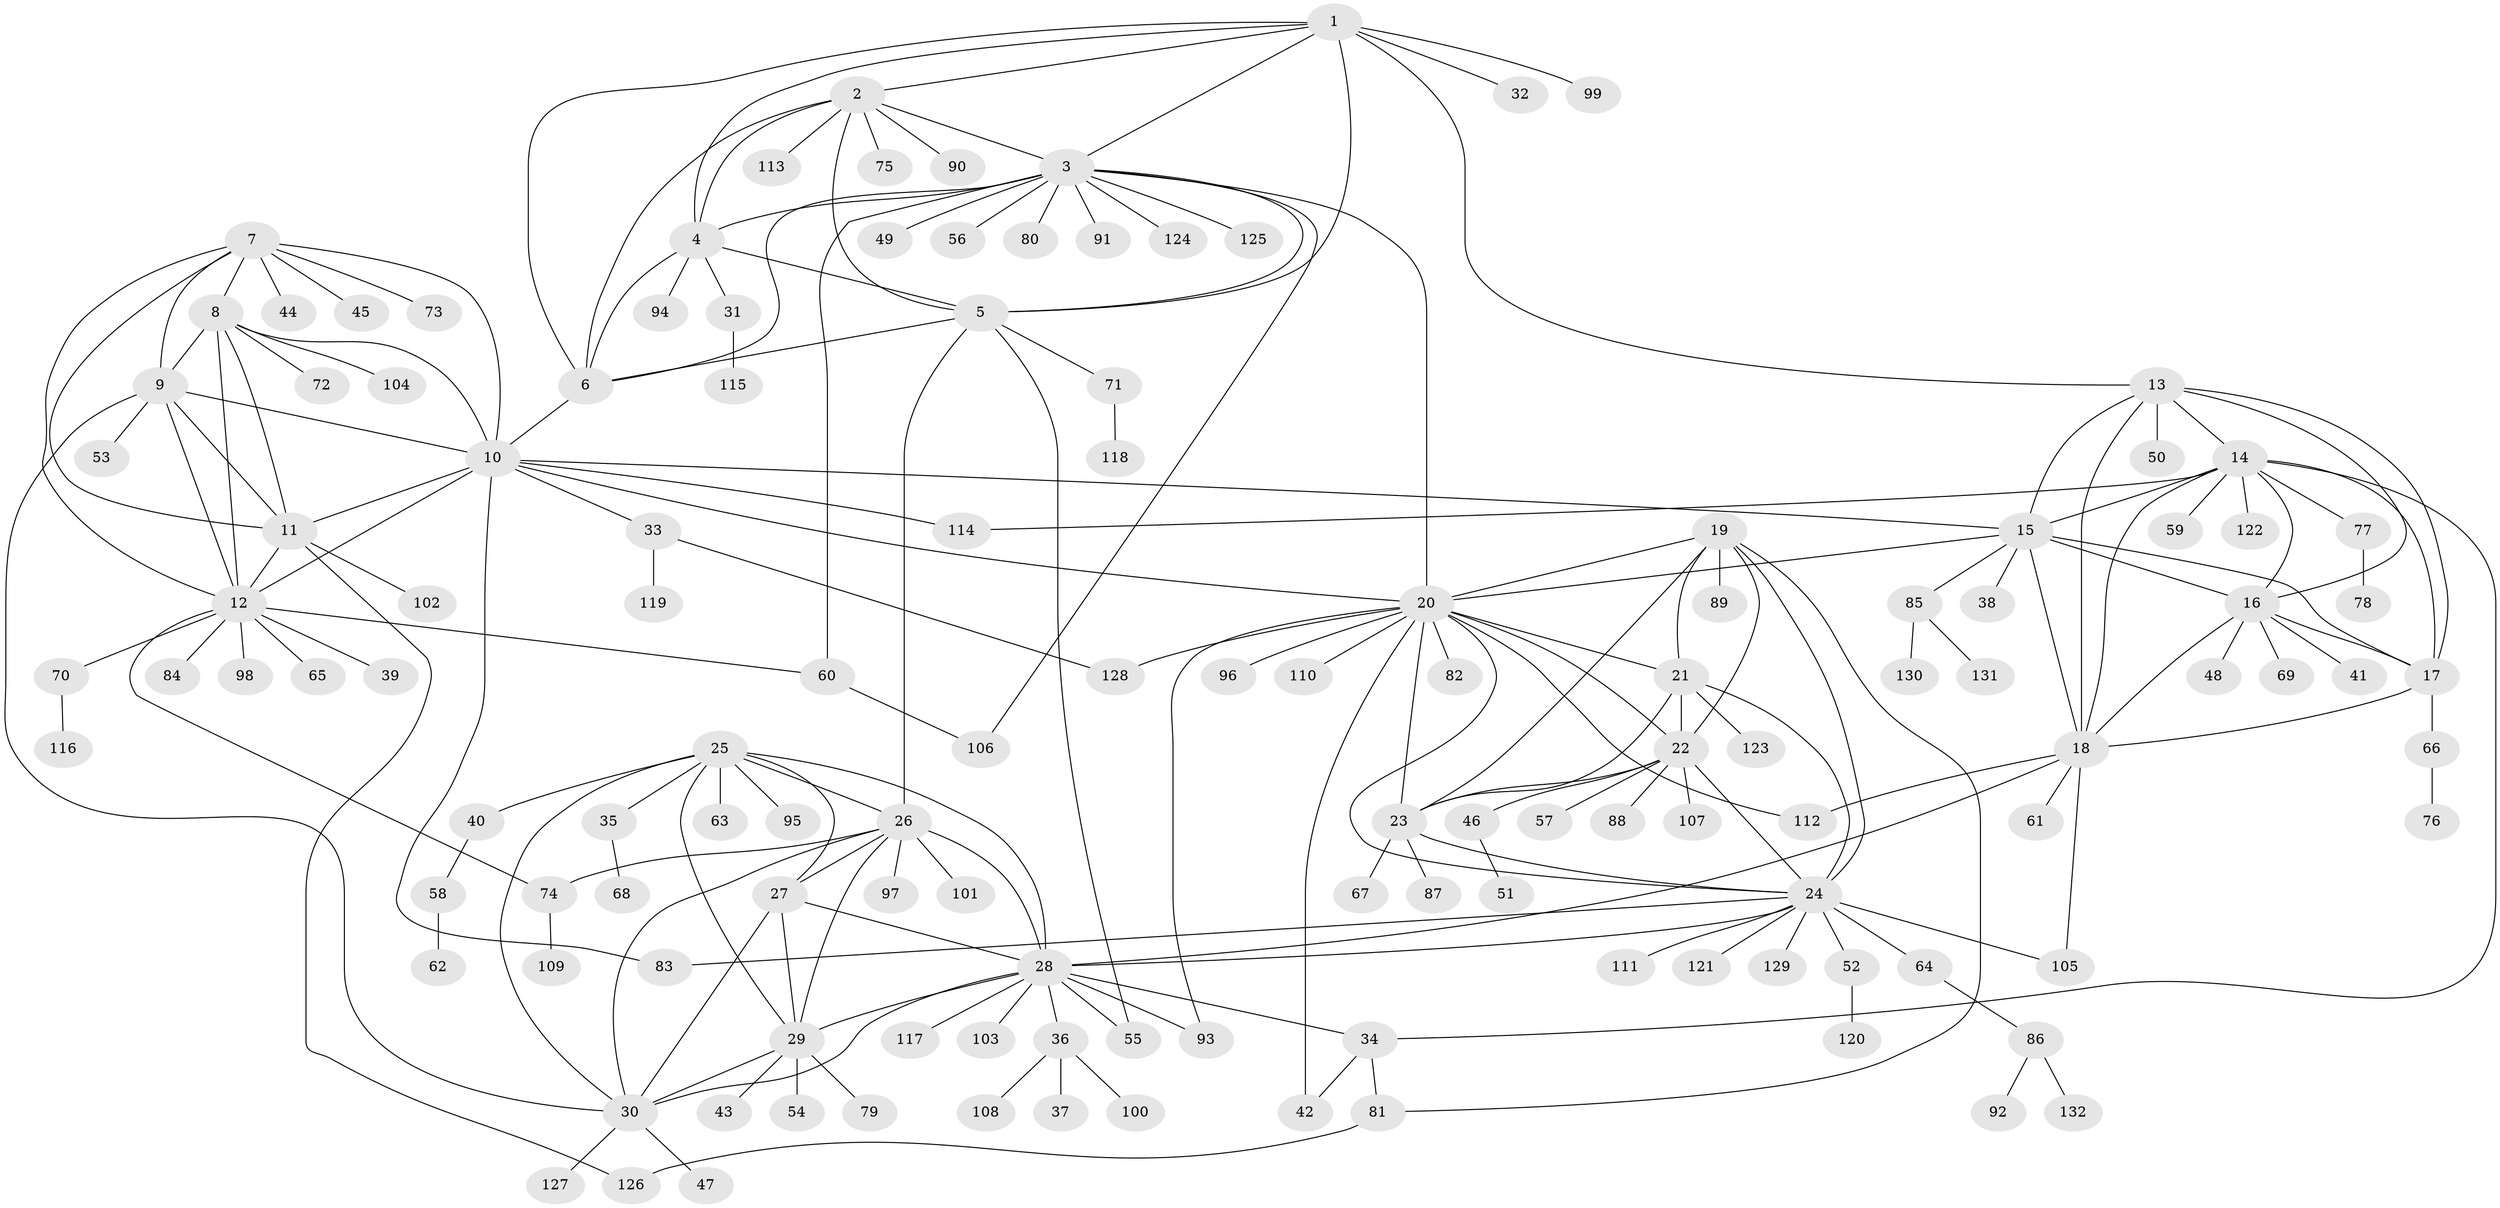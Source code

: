 // Generated by graph-tools (version 1.1) at 2025/02/03/09/25 03:02:51]
// undirected, 132 vertices, 201 edges
graph export_dot {
graph [start="1"]
  node [color=gray90,style=filled];
  1;
  2;
  3;
  4;
  5;
  6;
  7;
  8;
  9;
  10;
  11;
  12;
  13;
  14;
  15;
  16;
  17;
  18;
  19;
  20;
  21;
  22;
  23;
  24;
  25;
  26;
  27;
  28;
  29;
  30;
  31;
  32;
  33;
  34;
  35;
  36;
  37;
  38;
  39;
  40;
  41;
  42;
  43;
  44;
  45;
  46;
  47;
  48;
  49;
  50;
  51;
  52;
  53;
  54;
  55;
  56;
  57;
  58;
  59;
  60;
  61;
  62;
  63;
  64;
  65;
  66;
  67;
  68;
  69;
  70;
  71;
  72;
  73;
  74;
  75;
  76;
  77;
  78;
  79;
  80;
  81;
  82;
  83;
  84;
  85;
  86;
  87;
  88;
  89;
  90;
  91;
  92;
  93;
  94;
  95;
  96;
  97;
  98;
  99;
  100;
  101;
  102;
  103;
  104;
  105;
  106;
  107;
  108;
  109;
  110;
  111;
  112;
  113;
  114;
  115;
  116;
  117;
  118;
  119;
  120;
  121;
  122;
  123;
  124;
  125;
  126;
  127;
  128;
  129;
  130;
  131;
  132;
  1 -- 2;
  1 -- 3;
  1 -- 4;
  1 -- 5;
  1 -- 6;
  1 -- 13;
  1 -- 32;
  1 -- 99;
  2 -- 3;
  2 -- 4;
  2 -- 5;
  2 -- 6;
  2 -- 75;
  2 -- 90;
  2 -- 113;
  3 -- 4;
  3 -- 5;
  3 -- 6;
  3 -- 20;
  3 -- 49;
  3 -- 56;
  3 -- 60;
  3 -- 80;
  3 -- 91;
  3 -- 106;
  3 -- 124;
  3 -- 125;
  4 -- 5;
  4 -- 6;
  4 -- 31;
  4 -- 94;
  5 -- 6;
  5 -- 26;
  5 -- 55;
  5 -- 71;
  6 -- 10;
  7 -- 8;
  7 -- 9;
  7 -- 10;
  7 -- 11;
  7 -- 12;
  7 -- 44;
  7 -- 45;
  7 -- 73;
  8 -- 9;
  8 -- 10;
  8 -- 11;
  8 -- 12;
  8 -- 72;
  8 -- 104;
  9 -- 10;
  9 -- 11;
  9 -- 12;
  9 -- 30;
  9 -- 53;
  10 -- 11;
  10 -- 12;
  10 -- 15;
  10 -- 20;
  10 -- 33;
  10 -- 83;
  10 -- 114;
  11 -- 12;
  11 -- 102;
  11 -- 126;
  12 -- 39;
  12 -- 60;
  12 -- 65;
  12 -- 70;
  12 -- 74;
  12 -- 84;
  12 -- 98;
  13 -- 14;
  13 -- 15;
  13 -- 16;
  13 -- 17;
  13 -- 18;
  13 -- 50;
  14 -- 15;
  14 -- 16;
  14 -- 17;
  14 -- 18;
  14 -- 34;
  14 -- 59;
  14 -- 77;
  14 -- 114;
  14 -- 122;
  15 -- 16;
  15 -- 17;
  15 -- 18;
  15 -- 20;
  15 -- 38;
  15 -- 85;
  16 -- 17;
  16 -- 18;
  16 -- 41;
  16 -- 48;
  16 -- 69;
  17 -- 18;
  17 -- 66;
  18 -- 28;
  18 -- 61;
  18 -- 105;
  18 -- 112;
  19 -- 20;
  19 -- 21;
  19 -- 22;
  19 -- 23;
  19 -- 24;
  19 -- 81;
  19 -- 89;
  20 -- 21;
  20 -- 22;
  20 -- 23;
  20 -- 24;
  20 -- 42;
  20 -- 82;
  20 -- 93;
  20 -- 96;
  20 -- 110;
  20 -- 112;
  20 -- 128;
  21 -- 22;
  21 -- 23;
  21 -- 24;
  21 -- 123;
  22 -- 23;
  22 -- 24;
  22 -- 46;
  22 -- 57;
  22 -- 88;
  22 -- 107;
  23 -- 24;
  23 -- 67;
  23 -- 87;
  24 -- 28;
  24 -- 52;
  24 -- 64;
  24 -- 83;
  24 -- 105;
  24 -- 111;
  24 -- 121;
  24 -- 129;
  25 -- 26;
  25 -- 27;
  25 -- 28;
  25 -- 29;
  25 -- 30;
  25 -- 35;
  25 -- 40;
  25 -- 63;
  25 -- 95;
  26 -- 27;
  26 -- 28;
  26 -- 29;
  26 -- 30;
  26 -- 74;
  26 -- 97;
  26 -- 101;
  27 -- 28;
  27 -- 29;
  27 -- 30;
  28 -- 29;
  28 -- 30;
  28 -- 34;
  28 -- 36;
  28 -- 55;
  28 -- 93;
  28 -- 103;
  28 -- 117;
  29 -- 30;
  29 -- 43;
  29 -- 54;
  29 -- 79;
  30 -- 47;
  30 -- 127;
  31 -- 115;
  33 -- 119;
  33 -- 128;
  34 -- 42;
  34 -- 81;
  35 -- 68;
  36 -- 37;
  36 -- 100;
  36 -- 108;
  40 -- 58;
  46 -- 51;
  52 -- 120;
  58 -- 62;
  60 -- 106;
  64 -- 86;
  66 -- 76;
  70 -- 116;
  71 -- 118;
  74 -- 109;
  77 -- 78;
  81 -- 126;
  85 -- 130;
  85 -- 131;
  86 -- 92;
  86 -- 132;
}
